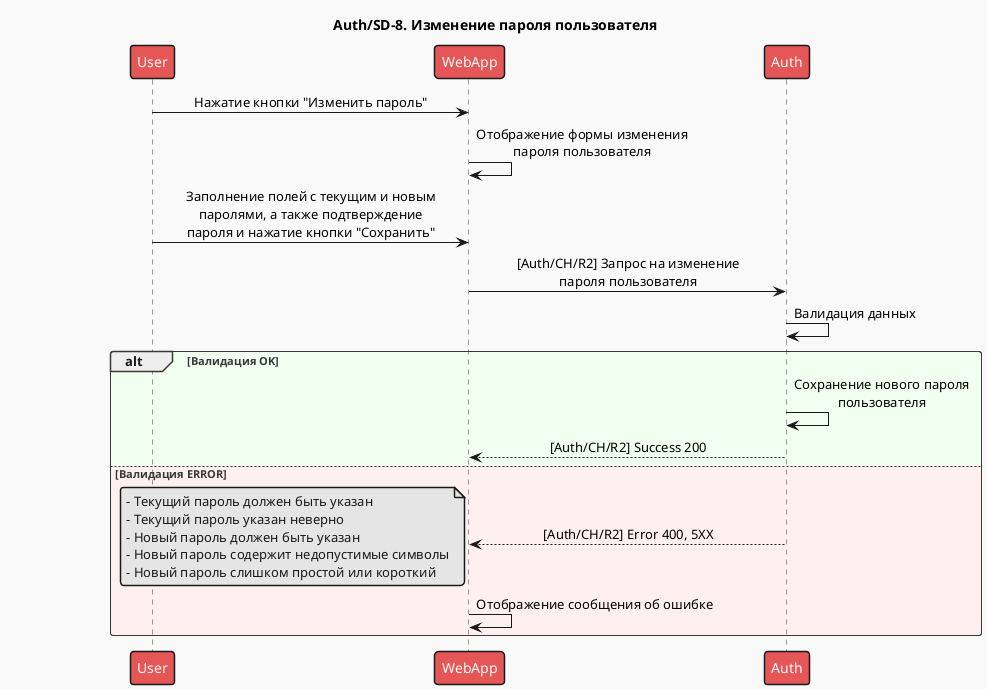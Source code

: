 # Auth/SD-8. Изменение пароля пользователя

@startuml
!theme mars

skinparam {
    MaxMessageSize 250
}

skinparam sequence {
    ParticipantPadding 125
    MessageAlign center
}

participant "User" as usr order 10
participant "WebApp" as app order 20
participant "Auth" as auth order 30

title Auth/SD-8. Изменение пароля пользователя

usr -> app: Нажатие кнопки "Изменить пароль"
app -> app: Отображение формы изменения пароля пользователя

usr -> app: Заполнение полей с текущим и новым паролями, а также подтверждение пароля и нажатие кнопки "Сохранить"

app -> auth: [Auth/CH/R2] Запрос на изменение пароля пользователя
auth -> auth: Валидация данных

alt #f0fff0 Валидация OK
  auth -> auth: Сохранение нового пароля пользователя
  app <-- auth: [Auth/CH/R2] Success 200
else #fff0f0 Валидация ERROR
  app <-- auth: [Auth/CH/R2] Error 400, 5XX

  note left
    - Текущий пароль должен быть указан
    - Текущий пароль указан неверно
    - Новый пароль должен быть указан
    - Новый пароль содержит недопустимые символы
    - Новый пароль слишком простой или короткий
  end note

  app -> app: Отображение сообщения об ошибке
end

@enduml